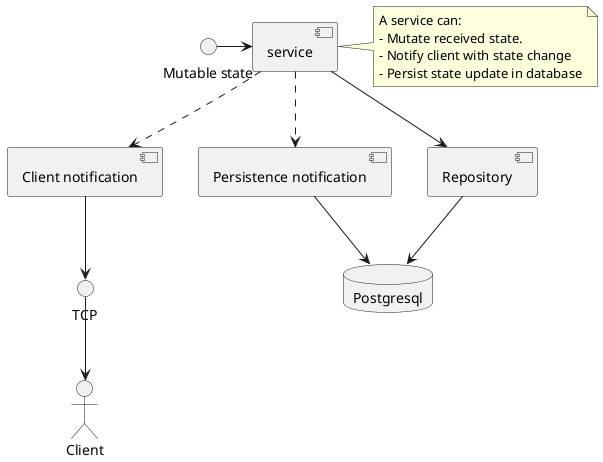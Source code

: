 @startuml

interface "Mutable state" as mut
[service] as service
note right of service: A service can:\n- Mutate received state. \n- Notify client with state change\n- Persist state update in database

[Client notification] as response
[Persistence notification] as persistence
[Repository] as repository
database Postgresql as database
mut -> service
service ..> response
service ..> persistence
service --> repository

persistence --> database
repository --> database

interface TCP
response --> TCP
TCP --> :Client:
@enduml